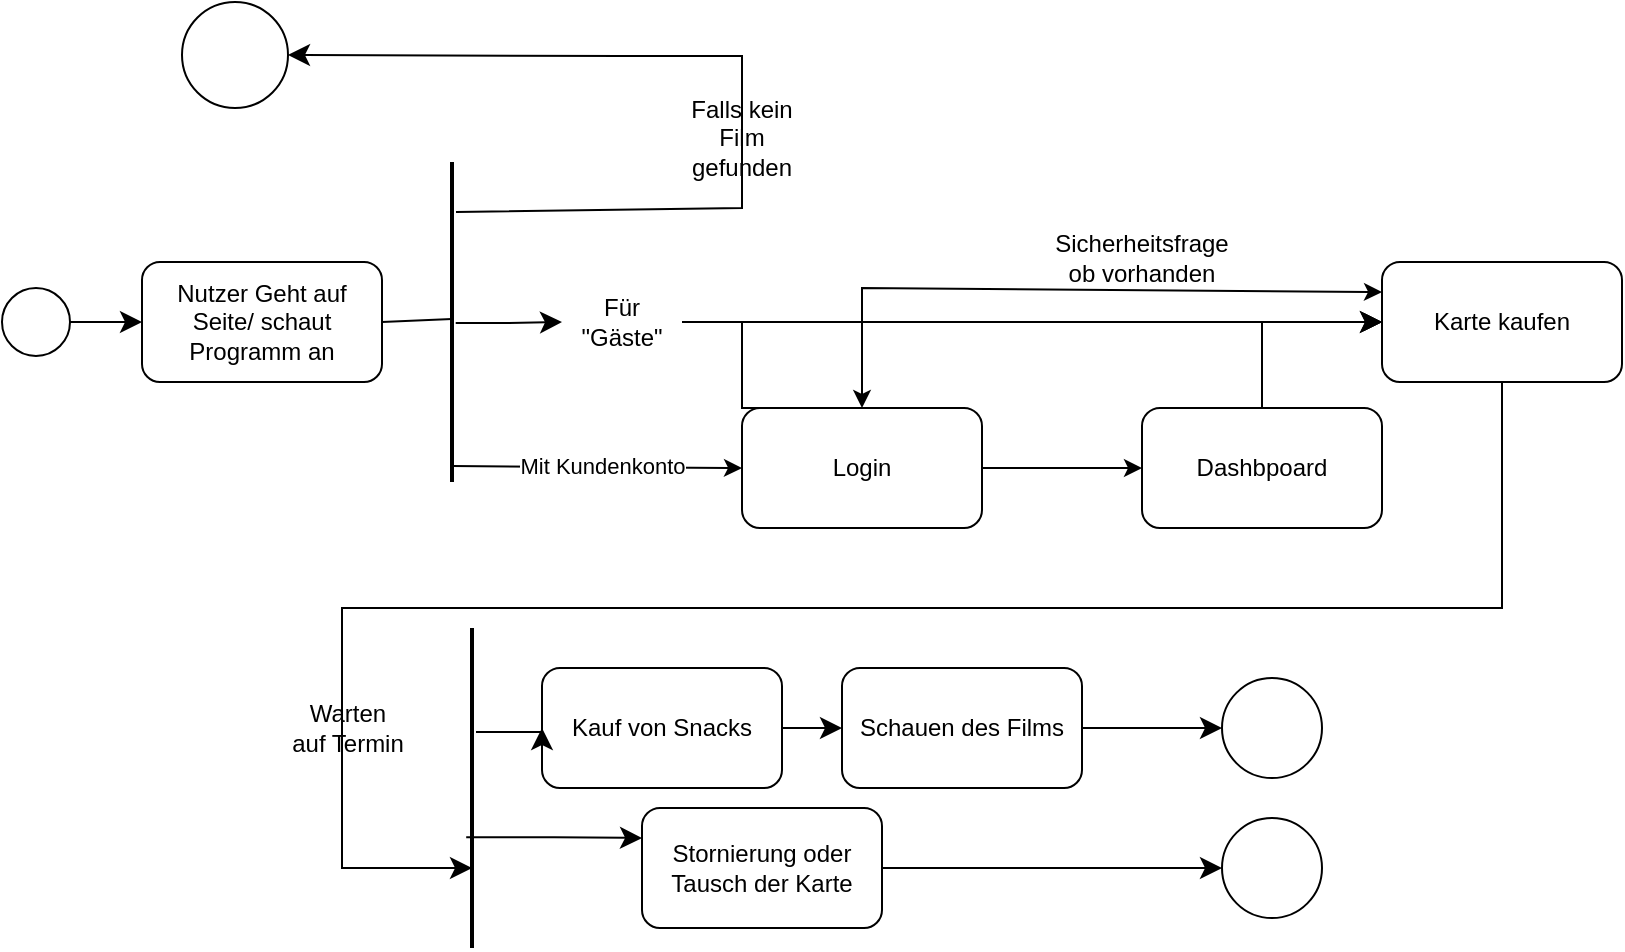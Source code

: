 <mxfile version="24.2.3" type="device">
  <diagram name="Seite-1" id="VH71Olbo8Z-LvbqJ2Q5k">
    <mxGraphModel dx="794" dy="414" grid="1" gridSize="10" guides="1" tooltips="1" connect="1" arrows="1" fold="1" page="1" pageScale="1" pageWidth="827" pageHeight="1169" math="0" shadow="0">
      <root>
        <mxCell id="0" />
        <mxCell id="1" parent="0" />
        <mxCell id="uonYmJvlZDU0ERn19EDY-47" value="" style="ellipse;whiteSpace=wrap;html=1;aspect=fixed;" vertex="1" parent="1">
          <mxGeometry x="10" y="160" width="34" height="34" as="geometry" />
        </mxCell>
        <mxCell id="uonYmJvlZDU0ERn19EDY-48" value="Nutzer Geht auf Seite/ schaut Programm an" style="rounded=1;whiteSpace=wrap;html=1;" vertex="1" parent="1">
          <mxGeometry x="80" y="147" width="120" height="60" as="geometry" />
        </mxCell>
        <mxCell id="uonYmJvlZDU0ERn19EDY-51" value="" style="edgeStyle=segmentEdgeStyle;endArrow=classic;html=1;curved=0;rounded=0;endSize=8;startSize=8;exitX=1;exitY=0.5;exitDx=0;exitDy=0;entryX=0;entryY=0.5;entryDx=0;entryDy=0;" edge="1" parent="1" source="uonYmJvlZDU0ERn19EDY-47" target="uonYmJvlZDU0ERn19EDY-48">
          <mxGeometry width="50" height="50" relative="1" as="geometry">
            <mxPoint x="50" y="160" as="sourcePoint" />
            <mxPoint x="410" y="120" as="targetPoint" />
          </mxGeometry>
        </mxCell>
        <mxCell id="uonYmJvlZDU0ERn19EDY-52" value="" style="line;strokeWidth=2;direction=south;html=1;" vertex="1" parent="1">
          <mxGeometry x="230" y="97" width="10" height="160" as="geometry" />
        </mxCell>
        <mxCell id="uonYmJvlZDU0ERn19EDY-53" value="" style="endArrow=none;html=1;rounded=0;exitX=1;exitY=0.5;exitDx=0;exitDy=0;entryX=0.491;entryY=0.505;entryDx=0;entryDy=0;entryPerimeter=0;" edge="1" parent="1" source="uonYmJvlZDU0ERn19EDY-48" target="uonYmJvlZDU0ERn19EDY-52">
          <mxGeometry width="50" height="50" relative="1" as="geometry">
            <mxPoint x="120" y="80" as="sourcePoint" />
            <mxPoint x="350" y="177" as="targetPoint" />
          </mxGeometry>
        </mxCell>
        <mxCell id="uonYmJvlZDU0ERn19EDY-61" value="" style="ellipse;whiteSpace=wrap;html=1;aspect=fixed;" vertex="1" parent="1">
          <mxGeometry x="100" y="17" width="53" height="53" as="geometry" />
        </mxCell>
        <mxCell id="uonYmJvlZDU0ERn19EDY-62" value="" style="edgeStyle=segmentEdgeStyle;endArrow=classic;html=1;curved=0;rounded=0;endSize=8;startSize=8;entryX=1;entryY=0.5;entryDx=0;entryDy=0;" edge="1" parent="1" target="uonYmJvlZDU0ERn19EDY-61">
          <mxGeometry width="50" height="50" relative="1" as="geometry">
            <mxPoint x="380" y="100" as="sourcePoint" />
            <mxPoint x="260" y="50" as="targetPoint" />
            <Array as="points">
              <mxPoint x="320" y="44" />
              <mxPoint x="315" y="44" />
            </Array>
          </mxGeometry>
        </mxCell>
        <mxCell id="uonYmJvlZDU0ERn19EDY-65" value="Karte kaufen" style="rounded=1;whiteSpace=wrap;html=1;" vertex="1" parent="1">
          <mxGeometry x="700" y="147" width="120" height="60" as="geometry" />
        </mxCell>
        <mxCell id="uonYmJvlZDU0ERn19EDY-66" value="" style="edgeStyle=elbowEdgeStyle;elbow=horizontal;endArrow=classic;html=1;curved=0;rounded=0;endSize=8;startSize=8;exitX=1;exitY=0.5;exitDx=0;exitDy=0;entryX=0;entryY=0.5;entryDx=0;entryDy=0;" edge="1" parent="1" source="uonYmJvlZDU0ERn19EDY-109" target="uonYmJvlZDU0ERn19EDY-65">
          <mxGeometry width="50" height="50" relative="1" as="geometry">
            <mxPoint x="360" y="190" as="sourcePoint" />
            <mxPoint x="410" y="140" as="targetPoint" />
          </mxGeometry>
        </mxCell>
        <mxCell id="uonYmJvlZDU0ERn19EDY-67" value="Login" style="rounded=1;whiteSpace=wrap;html=1;" vertex="1" parent="1">
          <mxGeometry x="380" y="220" width="120" height="60" as="geometry" />
        </mxCell>
        <mxCell id="uonYmJvlZDU0ERn19EDY-81" value="" style="edgeStyle=segmentEdgeStyle;endArrow=classic;html=1;curved=0;rounded=0;endSize=8;startSize=8;entryX=0;entryY=0.5;entryDx=0;entryDy=0;exitX=0.5;exitY=0;exitDx=0;exitDy=0;" edge="1" parent="1" source="uonYmJvlZDU0ERn19EDY-67" target="uonYmJvlZDU0ERn19EDY-65">
          <mxGeometry width="50" height="50" relative="1" as="geometry">
            <mxPoint x="540" y="257" as="sourcePoint" />
            <mxPoint x="510" y="114.47" as="targetPoint" />
            <Array as="points">
              <mxPoint x="380" y="177" />
            </Array>
          </mxGeometry>
        </mxCell>
        <mxCell id="uonYmJvlZDU0ERn19EDY-82" value="Stornierung oder Tausch der Karte" style="rounded=1;whiteSpace=wrap;html=1;" vertex="1" parent="1">
          <mxGeometry x="330" y="420" width="120" height="60" as="geometry" />
        </mxCell>
        <mxCell id="uonYmJvlZDU0ERn19EDY-85" value="" style="line;strokeWidth=2;direction=south;html=1;" vertex="1" parent="1">
          <mxGeometry x="240" y="330" width="10" height="160" as="geometry" />
        </mxCell>
        <mxCell id="uonYmJvlZDU0ERn19EDY-92" value="" style="edgeStyle=elbowEdgeStyle;elbow=horizontal;endArrow=classic;html=1;curved=0;rounded=0;endSize=8;startSize=8;entryX=0.75;entryY=0.5;entryDx=0;entryDy=0;entryPerimeter=0;" edge="1" parent="1" target="uonYmJvlZDU0ERn19EDY-85">
          <mxGeometry width="50" height="50" relative="1" as="geometry">
            <mxPoint x="350" y="320" as="sourcePoint" />
            <mxPoint x="550" y="280" as="targetPoint" />
            <Array as="points">
              <mxPoint x="180" y="340" />
            </Array>
          </mxGeometry>
        </mxCell>
        <mxCell id="uonYmJvlZDU0ERn19EDY-93" value="" style="endArrow=none;html=1;rounded=0;entryX=0.5;entryY=1;entryDx=0;entryDy=0;" edge="1" parent="1" target="uonYmJvlZDU0ERn19EDY-65">
          <mxGeometry width="50" height="50" relative="1" as="geometry">
            <mxPoint x="350" y="320" as="sourcePoint" />
            <mxPoint x="480" y="240" as="targetPoint" />
            <Array as="points">
              <mxPoint x="760" y="320" />
            </Array>
          </mxGeometry>
        </mxCell>
        <mxCell id="uonYmJvlZDU0ERn19EDY-94" value="Schauen des Films" style="rounded=1;whiteSpace=wrap;html=1;" vertex="1" parent="1">
          <mxGeometry x="430" y="350" width="120" height="60" as="geometry" />
        </mxCell>
        <mxCell id="uonYmJvlZDU0ERn19EDY-96" value="" style="edgeStyle=elbowEdgeStyle;elbow=horizontal;endArrow=classic;html=1;curved=0;rounded=0;endSize=8;startSize=8;exitX=0.654;exitY=0.79;exitDx=0;exitDy=0;exitPerimeter=0;entryX=0;entryY=0.25;entryDx=0;entryDy=0;" edge="1" parent="1" source="uonYmJvlZDU0ERn19EDY-85" target="uonYmJvlZDU0ERn19EDY-82">
          <mxGeometry width="50" height="50" relative="1" as="geometry">
            <mxPoint x="270" y="480" as="sourcePoint" />
            <mxPoint x="320" y="430" as="targetPoint" />
          </mxGeometry>
        </mxCell>
        <mxCell id="uonYmJvlZDU0ERn19EDY-98" value="Warten auf Termin" style="text;html=1;align=center;verticalAlign=middle;whiteSpace=wrap;rounded=0;" vertex="1" parent="1">
          <mxGeometry x="153" y="365" width="60" height="30" as="geometry" />
        </mxCell>
        <mxCell id="uonYmJvlZDU0ERn19EDY-99" value="" style="ellipse;whiteSpace=wrap;html=1;aspect=fixed;" vertex="1" parent="1">
          <mxGeometry x="620" y="355" width="50" height="50" as="geometry" />
        </mxCell>
        <mxCell id="uonYmJvlZDU0ERn19EDY-100" value="" style="edgeStyle=segmentEdgeStyle;endArrow=classic;html=1;curved=0;rounded=0;endSize=8;startSize=8;exitX=1;exitY=0.5;exitDx=0;exitDy=0;entryX=0;entryY=0.5;entryDx=0;entryDy=0;" edge="1" parent="1" source="uonYmJvlZDU0ERn19EDY-94" target="uonYmJvlZDU0ERn19EDY-99">
          <mxGeometry width="50" height="50" relative="1" as="geometry">
            <mxPoint x="470" y="390" as="sourcePoint" />
            <mxPoint x="520" y="340" as="targetPoint" />
          </mxGeometry>
        </mxCell>
        <mxCell id="uonYmJvlZDU0ERn19EDY-101" value="" style="edgeStyle=elbowEdgeStyle;elbow=horizontal;endArrow=classic;html=1;curved=0;rounded=0;endSize=8;startSize=8;exitX=1;exitY=0.5;exitDx=0;exitDy=0;entryX=0;entryY=0.5;entryDx=0;entryDy=0;" edge="1" parent="1" source="uonYmJvlZDU0ERn19EDY-82" target="uonYmJvlZDU0ERn19EDY-111">
          <mxGeometry width="50" height="50" relative="1" as="geometry">
            <mxPoint x="480" y="480" as="sourcePoint" />
            <mxPoint x="590" y="460" as="targetPoint" />
            <Array as="points">
              <mxPoint x="585" y="450" />
            </Array>
          </mxGeometry>
        </mxCell>
        <mxCell id="uonYmJvlZDU0ERn19EDY-102" value="Dashbpoard" style="rounded=1;whiteSpace=wrap;html=1;" vertex="1" parent="1">
          <mxGeometry x="580" y="220" width="120" height="60" as="geometry" />
        </mxCell>
        <mxCell id="uonYmJvlZDU0ERn19EDY-104" value="" style="endArrow=classic;html=1;rounded=0;entryX=0;entryY=0.5;entryDx=0;entryDy=0;exitX=1;exitY=0.5;exitDx=0;exitDy=0;" edge="1" parent="1" source="uonYmJvlZDU0ERn19EDY-67" target="uonYmJvlZDU0ERn19EDY-102">
          <mxGeometry width="50" height="50" relative="1" as="geometry">
            <mxPoint x="100" y="340" as="sourcePoint" />
            <mxPoint x="470" y="310" as="targetPoint" />
          </mxGeometry>
        </mxCell>
        <mxCell id="uonYmJvlZDU0ERn19EDY-105" value="" style="endArrow=classic;html=1;rounded=0;exitX=0.5;exitY=0;exitDx=0;exitDy=0;entryX=0;entryY=0.5;entryDx=0;entryDy=0;" edge="1" parent="1" source="uonYmJvlZDU0ERn19EDY-102" target="uonYmJvlZDU0ERn19EDY-65">
          <mxGeometry width="50" height="50" relative="1" as="geometry">
            <mxPoint x="570" y="230" as="sourcePoint" />
            <mxPoint x="620" y="180" as="targetPoint" />
            <Array as="points">
              <mxPoint x="640" y="177" />
            </Array>
          </mxGeometry>
        </mxCell>
        <mxCell id="uonYmJvlZDU0ERn19EDY-107" value="&lt;div&gt;Sicherheitsfrage ob vorhanden&lt;/div&gt;" style="text;html=1;align=center;verticalAlign=middle;whiteSpace=wrap;rounded=0;" vertex="1" parent="1">
          <mxGeometry x="550" y="130" width="60" height="30" as="geometry" />
        </mxCell>
        <mxCell id="uonYmJvlZDU0ERn19EDY-108" value="" style="edgeStyle=elbowEdgeStyle;elbow=horizontal;endArrow=classic;html=1;curved=0;rounded=0;endSize=8;startSize=8;exitX=0.503;exitY=0.314;exitDx=0;exitDy=0;exitPerimeter=0;entryX=0;entryY=0.5;entryDx=0;entryDy=0;" edge="1" parent="1" source="uonYmJvlZDU0ERn19EDY-52" target="uonYmJvlZDU0ERn19EDY-109">
          <mxGeometry width="50" height="50" relative="1" as="geometry">
            <mxPoint x="237" y="177" as="sourcePoint" />
            <mxPoint x="700" y="177" as="targetPoint" />
          </mxGeometry>
        </mxCell>
        <mxCell id="uonYmJvlZDU0ERn19EDY-109" value="Für &quot;Gäste&quot;" style="text;html=1;align=center;verticalAlign=middle;whiteSpace=wrap;rounded=0;" vertex="1" parent="1">
          <mxGeometry x="290" y="162" width="60" height="30" as="geometry" />
        </mxCell>
        <mxCell id="uonYmJvlZDU0ERn19EDY-110" value="" style="endArrow=classic;startArrow=classic;html=1;rounded=0;entryX=0;entryY=0.25;entryDx=0;entryDy=0;" edge="1" parent="1" target="uonYmJvlZDU0ERn19EDY-65">
          <mxGeometry width="50" height="50" relative="1" as="geometry">
            <mxPoint x="440" y="220" as="sourcePoint" />
            <mxPoint x="700" y="120" as="targetPoint" />
            <Array as="points">
              <mxPoint x="440" y="160" />
            </Array>
          </mxGeometry>
        </mxCell>
        <mxCell id="uonYmJvlZDU0ERn19EDY-111" value="" style="ellipse;whiteSpace=wrap;html=1;aspect=fixed;" vertex="1" parent="1">
          <mxGeometry x="620" y="425" width="50" height="50" as="geometry" />
        </mxCell>
        <mxCell id="uonYmJvlZDU0ERn19EDY-112" value="" style="endArrow=none;html=1;rounded=0;exitX=0.156;exitY=0.3;exitDx=0;exitDy=0;exitPerimeter=0;" edge="1" parent="1" source="uonYmJvlZDU0ERn19EDY-52">
          <mxGeometry width="50" height="50" relative="1" as="geometry">
            <mxPoint x="250" y="150" as="sourcePoint" />
            <mxPoint x="380" y="100" as="targetPoint" />
            <Array as="points">
              <mxPoint x="380" y="120" />
            </Array>
          </mxGeometry>
        </mxCell>
        <mxCell id="uonYmJvlZDU0ERn19EDY-113" value="Falls kein Film gefunden" style="text;html=1;align=center;verticalAlign=middle;whiteSpace=wrap;rounded=0;" vertex="1" parent="1">
          <mxGeometry x="350" y="70" width="60" height="30" as="geometry" />
        </mxCell>
        <mxCell id="uonYmJvlZDU0ERn19EDY-120" value="" style="endArrow=classic;html=1;rounded=0;exitX=0.95;exitY=0.5;exitDx=0;exitDy=0;exitPerimeter=0;entryX=0;entryY=0.5;entryDx=0;entryDy=0;" edge="1" parent="1" source="uonYmJvlZDU0ERn19EDY-52" target="uonYmJvlZDU0ERn19EDY-67">
          <mxGeometry relative="1" as="geometry">
            <mxPoint x="260" y="250" as="sourcePoint" />
            <mxPoint x="360" y="250" as="targetPoint" />
          </mxGeometry>
        </mxCell>
        <mxCell id="uonYmJvlZDU0ERn19EDY-121" value="Label" style="edgeLabel;resizable=0;html=1;;align=center;verticalAlign=middle;" connectable="0" vertex="1" parent="uonYmJvlZDU0ERn19EDY-120">
          <mxGeometry relative="1" as="geometry" />
        </mxCell>
        <mxCell id="uonYmJvlZDU0ERn19EDY-122" value="Mit Kundenkonto" style="edgeLabel;html=1;align=center;verticalAlign=middle;resizable=0;points=[];" vertex="1" connectable="0" parent="uonYmJvlZDU0ERn19EDY-120">
          <mxGeometry x="0.034" y="1" relative="1" as="geometry">
            <mxPoint as="offset" />
          </mxGeometry>
        </mxCell>
        <mxCell id="uonYmJvlZDU0ERn19EDY-123" value="Kauf von Snacks" style="rounded=1;whiteSpace=wrap;html=1;" vertex="1" parent="1">
          <mxGeometry x="280" y="350" width="120" height="60" as="geometry" />
        </mxCell>
        <mxCell id="uonYmJvlZDU0ERn19EDY-124" value="" style="edgeStyle=segmentEdgeStyle;endArrow=classic;html=1;curved=0;rounded=0;endSize=8;startSize=8;exitX=0.325;exitY=0.3;exitDx=0;exitDy=0;exitPerimeter=0;entryX=0;entryY=0.5;entryDx=0;entryDy=0;" edge="1" parent="1" source="uonYmJvlZDU0ERn19EDY-85" target="uonYmJvlZDU0ERn19EDY-123">
          <mxGeometry width="50" height="50" relative="1" as="geometry">
            <mxPoint x="260" y="231.04" as="sourcePoint" />
            <mxPoint x="301" y="330" as="targetPoint" />
          </mxGeometry>
        </mxCell>
        <mxCell id="uonYmJvlZDU0ERn19EDY-125" value="" style="edgeStyle=elbowEdgeStyle;elbow=horizontal;endArrow=classic;html=1;curved=0;rounded=0;endSize=8;startSize=8;entryX=0;entryY=0.5;entryDx=0;entryDy=0;exitX=1;exitY=0.5;exitDx=0;exitDy=0;" edge="1" parent="1" source="uonYmJvlZDU0ERn19EDY-123" target="uonYmJvlZDU0ERn19EDY-94">
          <mxGeometry width="50" height="50" relative="1" as="geometry">
            <mxPoint x="400" y="380" as="sourcePoint" />
            <mxPoint x="450" y="330" as="targetPoint" />
          </mxGeometry>
        </mxCell>
      </root>
    </mxGraphModel>
  </diagram>
</mxfile>
